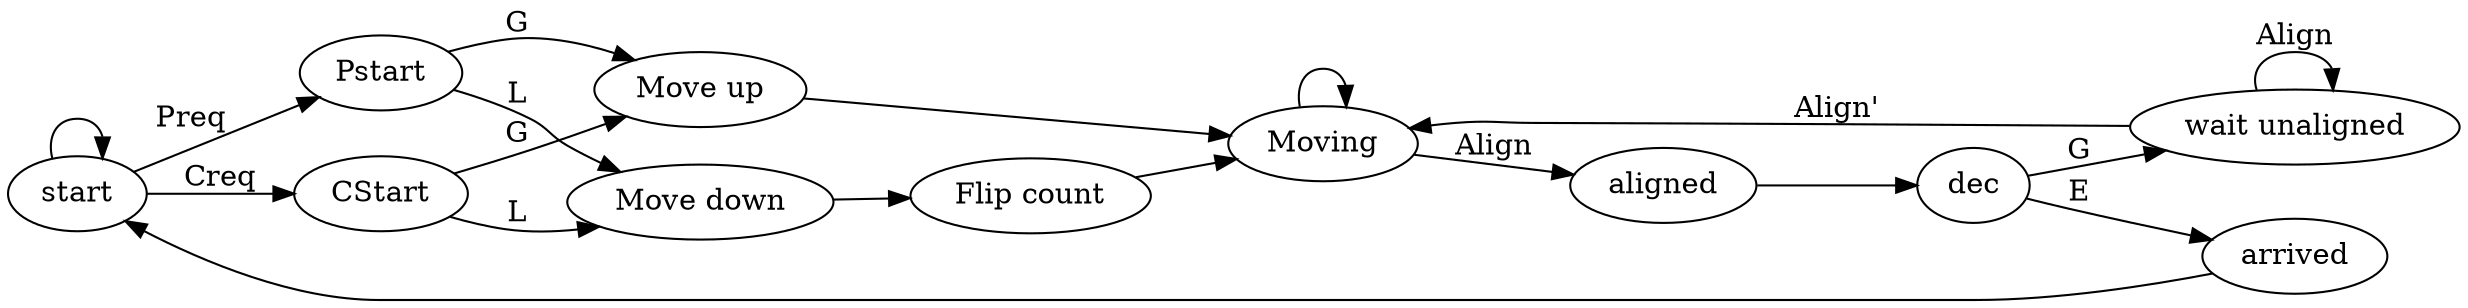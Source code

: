 digraph FSM{
    graph[rankdir="LR"]
    start
    start -> start
    start -> CStart[label="Creq"]
    start -> Pstart[xlabel="Preq"]
    movup[label="Move up"]
    movdown[label="Move down"]
    CStart -> movup[label="G"]
    Pstart -> movup[label="G"]
    CStart -> movdown[label="L"]
    Pstart -> movdown[label="L"]
    waitmv[label="Moving"]
    movup -> waitmv
    invDelt[label="Flip count"]
    movdown -> invDelt-> waitmv
    waitmv -> waitmv
    waitmv -> aligned[label="Align"]
    aligned -> dec
    waitual[label="wait unaligned"]
    dec -> waitual[label="G"]
    waitual -> waitmv[label="Align'"]
    waitual -> waitual[label="Align"]
    dec -> arrived[label="E"]
    arrived -> start
}
# W/ ALU to calculate Delta, Comparator
